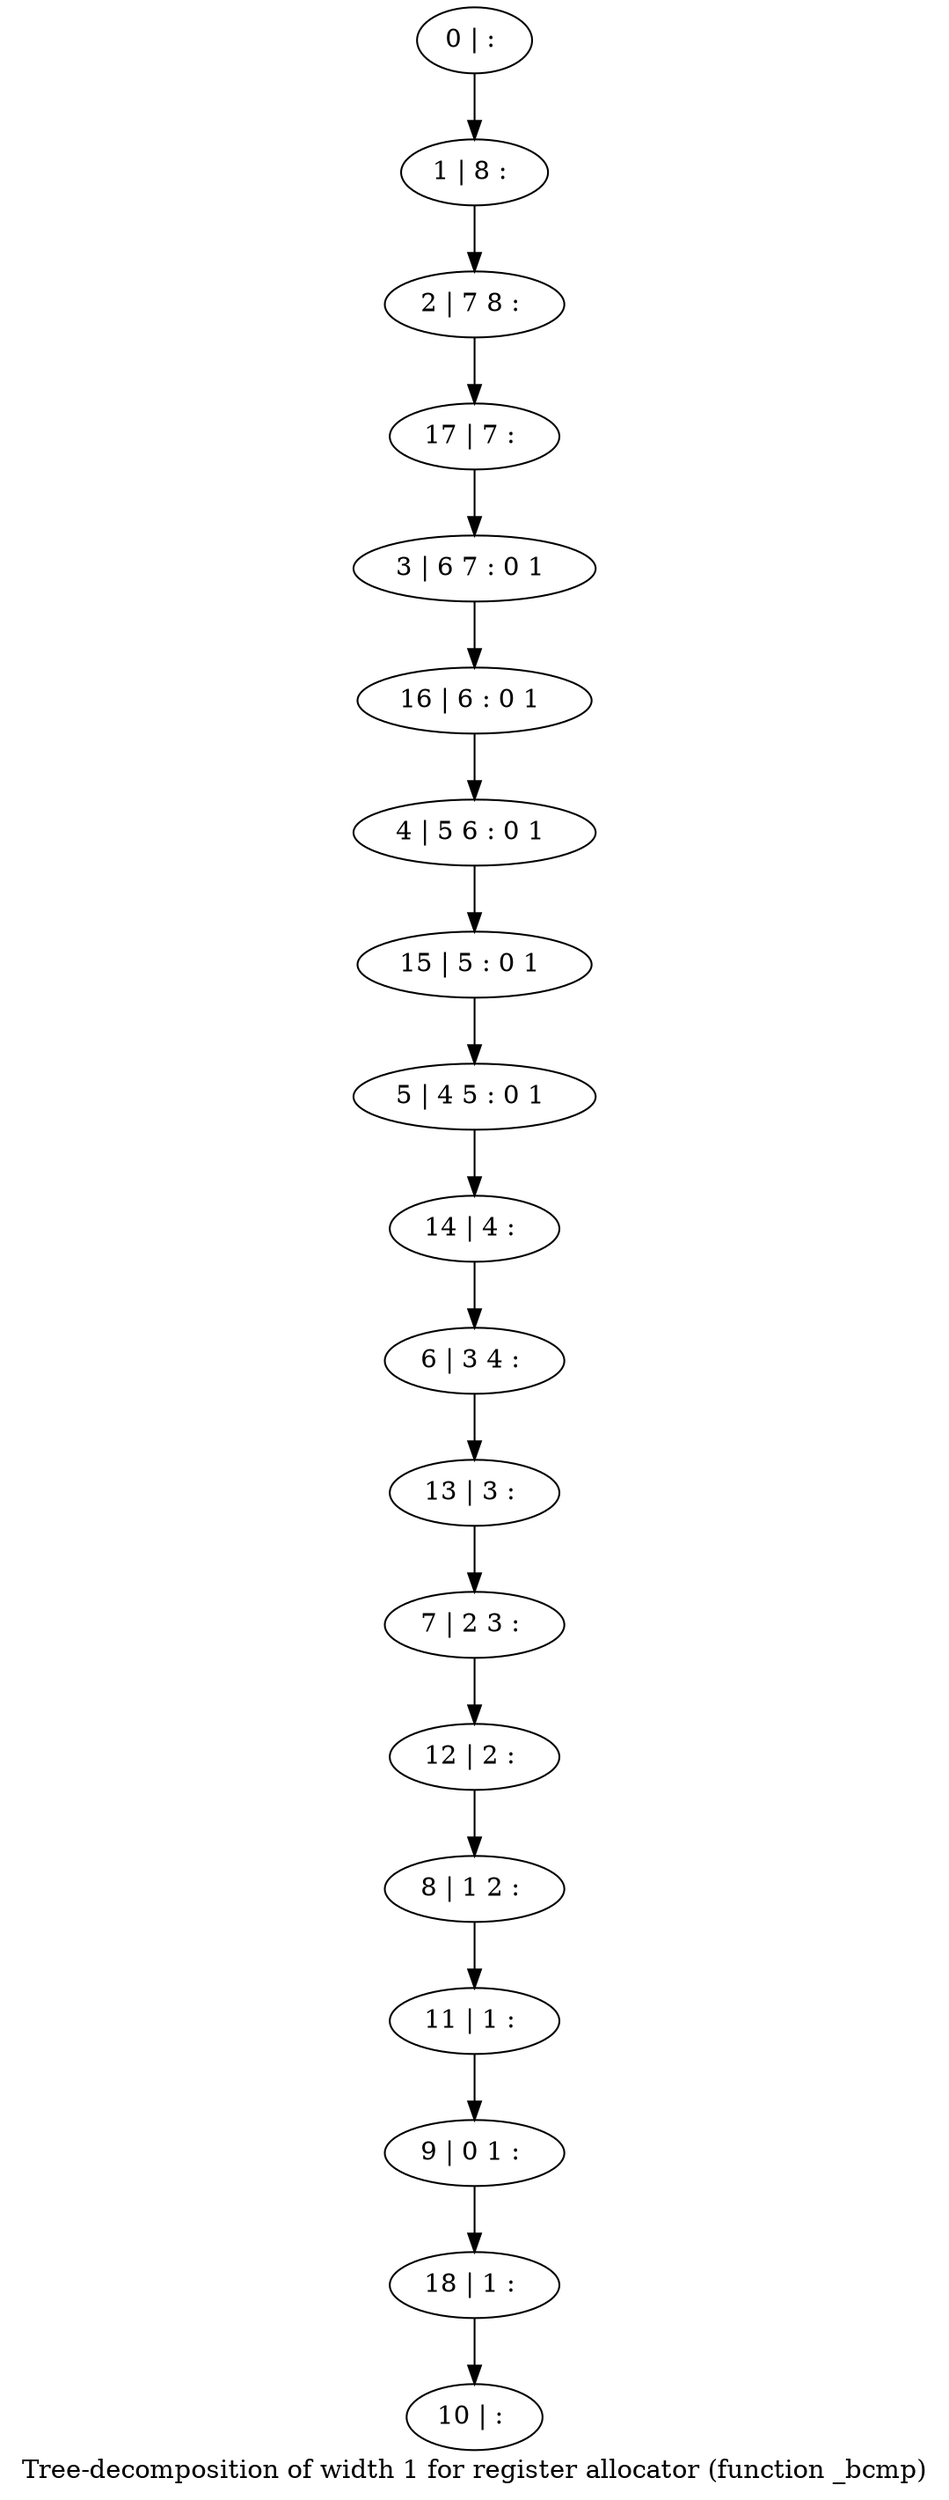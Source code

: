 digraph G {
graph [label="Tree-decomposition of width 1 for register allocator (function _bcmp)"]
0[label="0 | : "];
1[label="1 | 8 : "];
2[label="2 | 7 8 : "];
3[label="3 | 6 7 : 0 1 "];
4[label="4 | 5 6 : 0 1 "];
5[label="5 | 4 5 : 0 1 "];
6[label="6 | 3 4 : "];
7[label="7 | 2 3 : "];
8[label="8 | 1 2 : "];
9[label="9 | 0 1 : "];
10[label="10 | : "];
11[label="11 | 1 : "];
12[label="12 | 2 : "];
13[label="13 | 3 : "];
14[label="14 | 4 : "];
15[label="15 | 5 : 0 1 "];
16[label="16 | 6 : 0 1 "];
17[label="17 | 7 : "];
18[label="18 | 1 : "];
0->1 ;
1->2 ;
11->9 ;
8->11 ;
12->8 ;
7->12 ;
13->7 ;
6->13 ;
14->6 ;
5->14 ;
15->5 ;
4->15 ;
16->4 ;
3->16 ;
17->3 ;
2->17 ;
18->10 ;
9->18 ;
}
